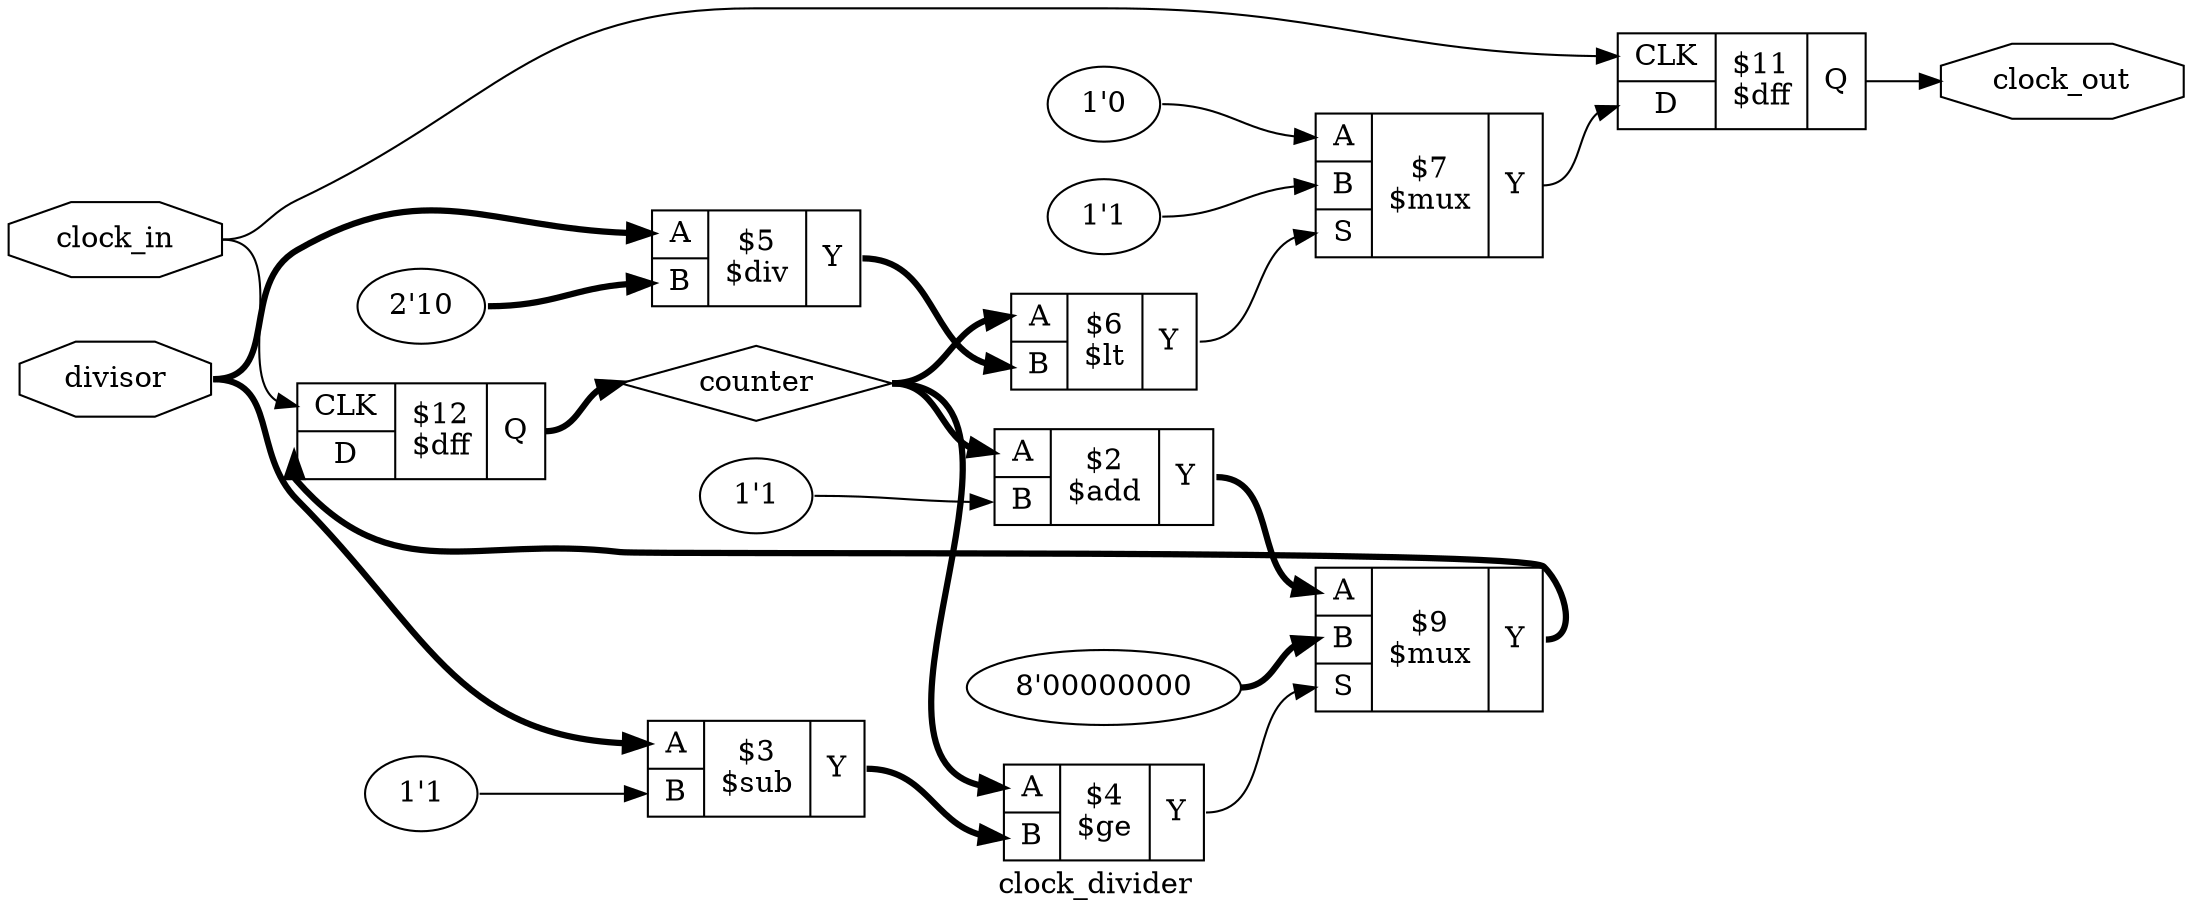 digraph "clock_divider" {
label="clock_divider";
rankdir="LR";
remincross=true;
n8 [ shape=octagon, label="clock_in", color="black", fontcolor="black" ];
n9 [ shape=octagon, label="clock_out", color="black", fontcolor="black" ];
n10 [ shape=diamond, label="counter", color="black", fontcolor="black" ];
n11 [ shape=octagon, label="divisor", color="black", fontcolor="black" ];
{ rank="source"; n11; n8;}
{ rank="sink"; n9;}
v0 [ label="1'1" ];
c15 [ shape=record, label="{{<p12> A|<p13> B}|$2\n$add|{<p14> Y}}" ];
v1 [ label="2'10" ];
c16 [ shape=record, label="{{<p12> A|<p13> B}|$5\n$div|{<p14> Y}}" ];
c17 [ shape=record, label="{{<p12> A|<p13> B}|$4\n$ge|{<p14> Y}}" ];
c18 [ shape=record, label="{{<p12> A|<p13> B}|$6\n$lt|{<p14> Y}}" ];
c22 [ shape=record, label="{{<p19> CLK|<p20> D}|$11\n$dff|{<p21> Q}}" ];
c23 [ shape=record, label="{{<p19> CLK|<p20> D}|$12\n$dff|{<p21> Q}}" ];
v2 [ label="8'00000000" ];
c25 [ shape=record, label="{{<p12> A|<p13> B|<p24> S}|$9\n$mux|{<p14> Y}}" ];
v3 [ label="1'1" ];
c26 [ shape=record, label="{{<p12> A|<p13> B}|$3\n$sub|{<p14> Y}}" ];
v4 [ label="1'0" ];
v5 [ label="1'1" ];
c27 [ shape=record, label="{{<p12> A|<p13> B|<p24> S}|$7\n$mux|{<p14> Y}}" ];
c27:p14:e -> c22:p20:w [color="black", label=""];
c23:p21:e -> n10:w [color="black", style="setlinewidth(3)", label=""];
n10:e -> c15:p12:w [color="black", style="setlinewidth(3)", label=""];
n10:e -> c17:p12:w [color="black", style="setlinewidth(3)", label=""];
n10:e -> c18:p12:w [color="black", style="setlinewidth(3)", label=""];
n11:e -> c16:p12:w [color="black", style="setlinewidth(3)", label=""];
n11:e -> c26:p12:w [color="black", style="setlinewidth(3)", label=""];
c25:p14:e -> c23:p20:w [color="black", style="setlinewidth(3)", label=""];
c15:p14:e -> c25:p12:w [color="black", style="setlinewidth(3)", label=""];
c16:p14:e -> c18:p13:w [color="black", style="setlinewidth(3)", label=""];
c17:p14:e -> c25:p24:w [color="black", label=""];
c18:p14:e -> c27:p24:w [color="black", label=""];
c26:p14:e -> c17:p13:w [color="black", style="setlinewidth(3)", label=""];
n8:e -> c22:p19:w [color="black", label=""];
n8:e -> c23:p19:w [color="black", label=""];
c22:p21:e -> n9:w [color="black", label=""];
v0:e -> c15:p13:w [color="black", label=""];
v1:e -> c16:p13:w [color="black", style="setlinewidth(3)", label=""];
v2:e -> c25:p13:w [color="black", style="setlinewidth(3)", label=""];
v3:e -> c26:p13:w [color="black", label=""];
v4:e -> c27:p12:w [color="black", label=""];
v5:e -> c27:p13:w [color="black", label=""];
}
